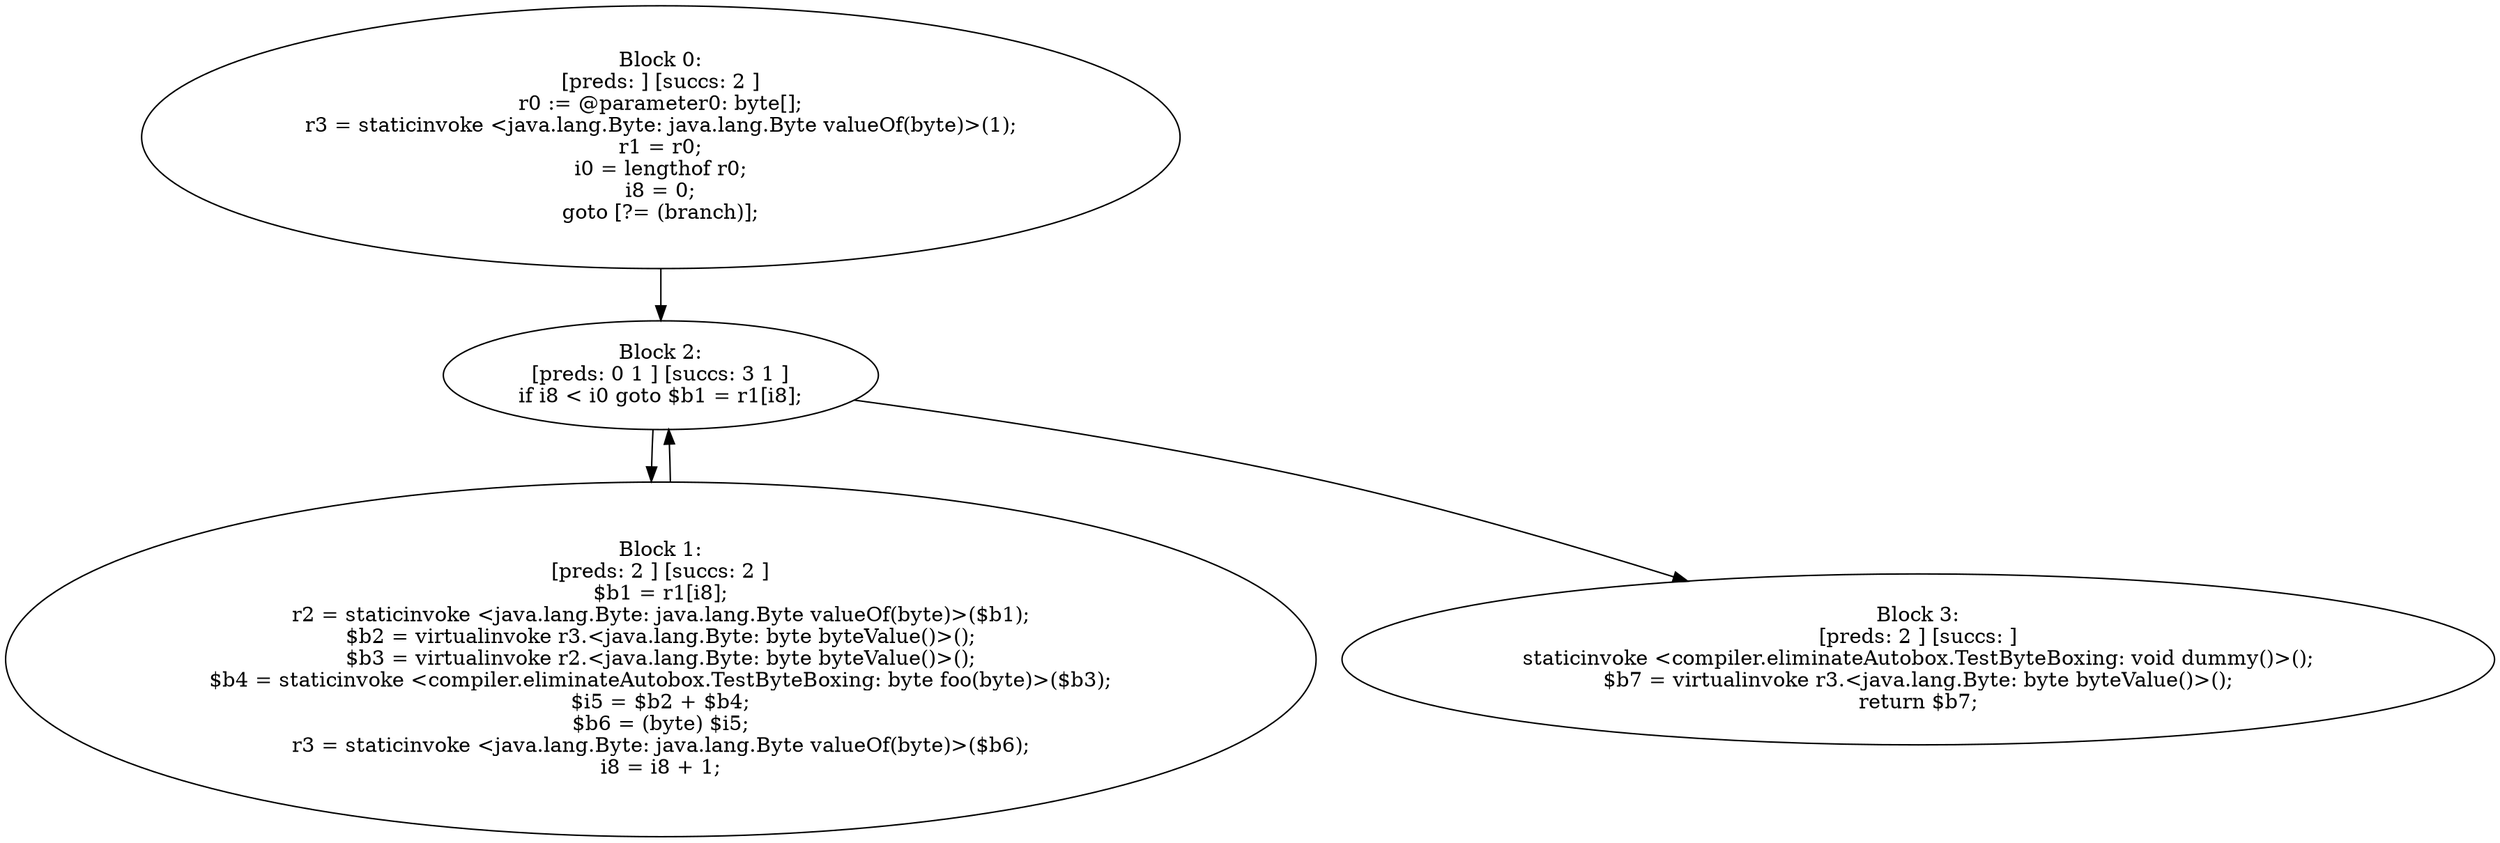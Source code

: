 digraph "unitGraph" {
    "Block 0:
[preds: ] [succs: 2 ]
r0 := @parameter0: byte[];
r3 = staticinvoke <java.lang.Byte: java.lang.Byte valueOf(byte)>(1);
r1 = r0;
i0 = lengthof r0;
i8 = 0;
goto [?= (branch)];
"
    "Block 1:
[preds: 2 ] [succs: 2 ]
$b1 = r1[i8];
r2 = staticinvoke <java.lang.Byte: java.lang.Byte valueOf(byte)>($b1);
$b2 = virtualinvoke r3.<java.lang.Byte: byte byteValue()>();
$b3 = virtualinvoke r2.<java.lang.Byte: byte byteValue()>();
$b4 = staticinvoke <compiler.eliminateAutobox.TestByteBoxing: byte foo(byte)>($b3);
$i5 = $b2 + $b4;
$b6 = (byte) $i5;
r3 = staticinvoke <java.lang.Byte: java.lang.Byte valueOf(byte)>($b6);
i8 = i8 + 1;
"
    "Block 2:
[preds: 0 1 ] [succs: 3 1 ]
if i8 < i0 goto $b1 = r1[i8];
"
    "Block 3:
[preds: 2 ] [succs: ]
staticinvoke <compiler.eliminateAutobox.TestByteBoxing: void dummy()>();
$b7 = virtualinvoke r3.<java.lang.Byte: byte byteValue()>();
return $b7;
"
    "Block 0:
[preds: ] [succs: 2 ]
r0 := @parameter0: byte[];
r3 = staticinvoke <java.lang.Byte: java.lang.Byte valueOf(byte)>(1);
r1 = r0;
i0 = lengthof r0;
i8 = 0;
goto [?= (branch)];
"->"Block 2:
[preds: 0 1 ] [succs: 3 1 ]
if i8 < i0 goto $b1 = r1[i8];
";
    "Block 1:
[preds: 2 ] [succs: 2 ]
$b1 = r1[i8];
r2 = staticinvoke <java.lang.Byte: java.lang.Byte valueOf(byte)>($b1);
$b2 = virtualinvoke r3.<java.lang.Byte: byte byteValue()>();
$b3 = virtualinvoke r2.<java.lang.Byte: byte byteValue()>();
$b4 = staticinvoke <compiler.eliminateAutobox.TestByteBoxing: byte foo(byte)>($b3);
$i5 = $b2 + $b4;
$b6 = (byte) $i5;
r3 = staticinvoke <java.lang.Byte: java.lang.Byte valueOf(byte)>($b6);
i8 = i8 + 1;
"->"Block 2:
[preds: 0 1 ] [succs: 3 1 ]
if i8 < i0 goto $b1 = r1[i8];
";
    "Block 2:
[preds: 0 1 ] [succs: 3 1 ]
if i8 < i0 goto $b1 = r1[i8];
"->"Block 3:
[preds: 2 ] [succs: ]
staticinvoke <compiler.eliminateAutobox.TestByteBoxing: void dummy()>();
$b7 = virtualinvoke r3.<java.lang.Byte: byte byteValue()>();
return $b7;
";
    "Block 2:
[preds: 0 1 ] [succs: 3 1 ]
if i8 < i0 goto $b1 = r1[i8];
"->"Block 1:
[preds: 2 ] [succs: 2 ]
$b1 = r1[i8];
r2 = staticinvoke <java.lang.Byte: java.lang.Byte valueOf(byte)>($b1);
$b2 = virtualinvoke r3.<java.lang.Byte: byte byteValue()>();
$b3 = virtualinvoke r2.<java.lang.Byte: byte byteValue()>();
$b4 = staticinvoke <compiler.eliminateAutobox.TestByteBoxing: byte foo(byte)>($b3);
$i5 = $b2 + $b4;
$b6 = (byte) $i5;
r3 = staticinvoke <java.lang.Byte: java.lang.Byte valueOf(byte)>($b6);
i8 = i8 + 1;
";
}
